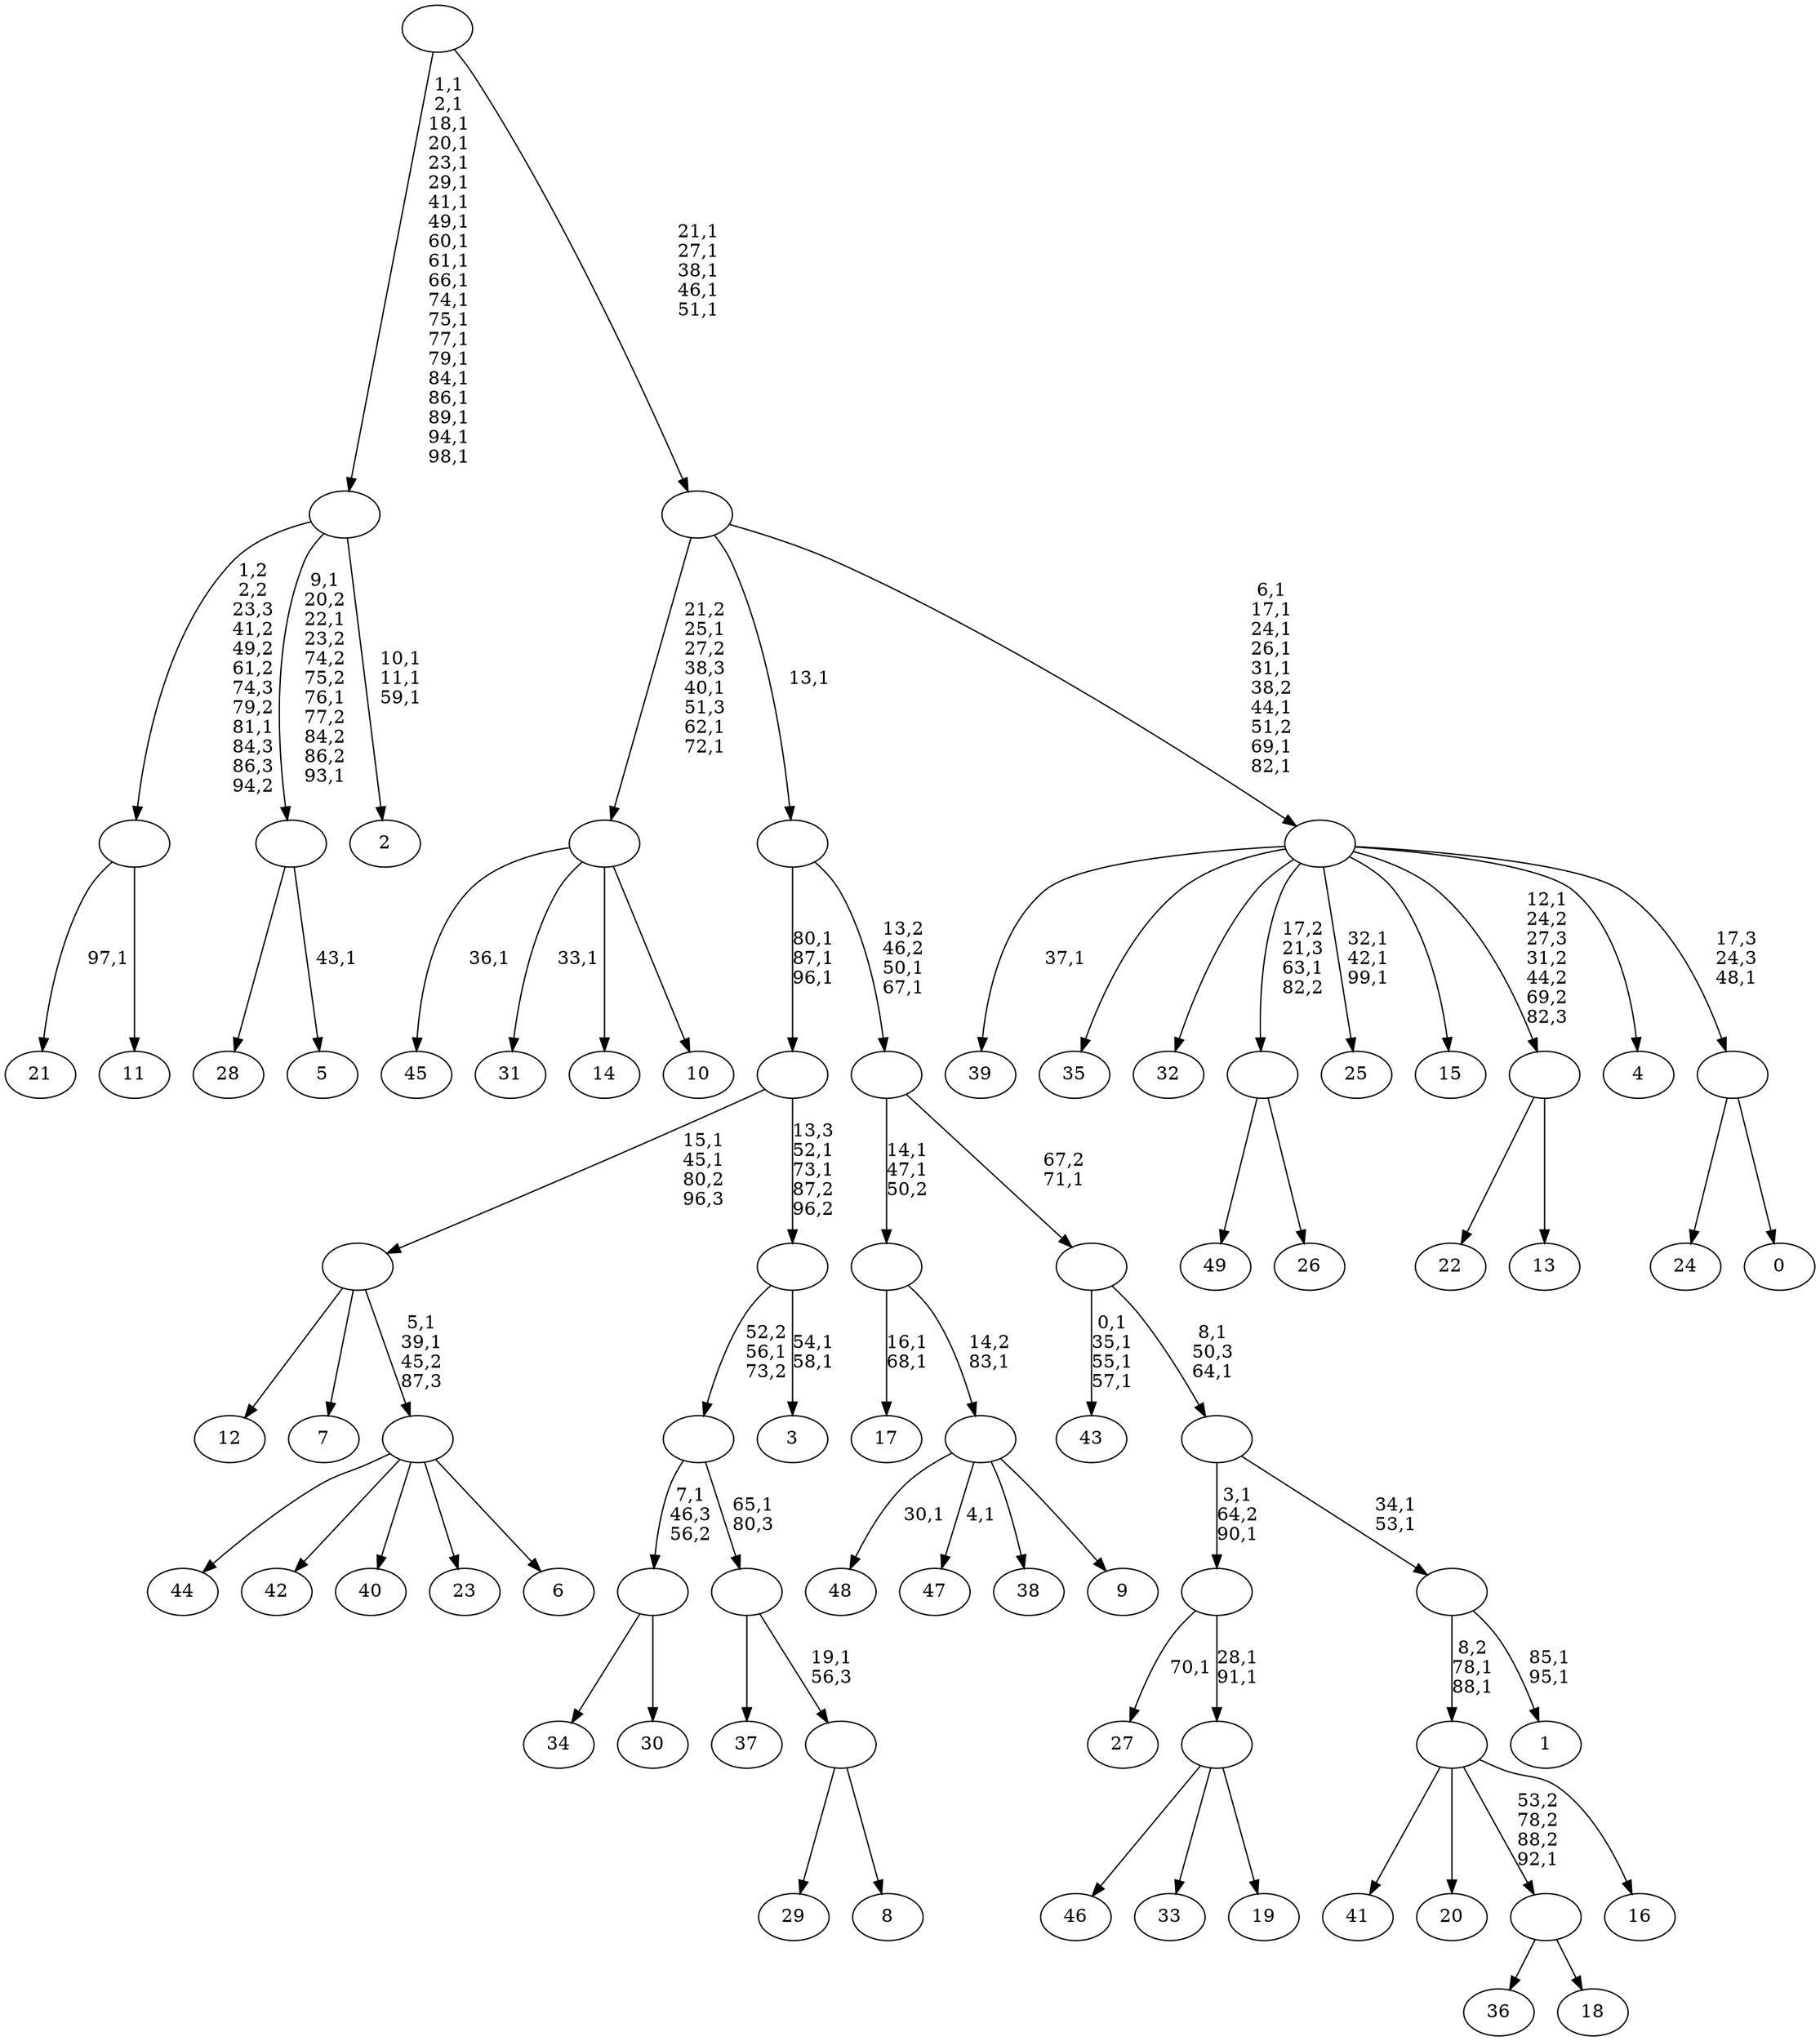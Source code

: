 digraph T {
	150 [label="49"]
	149 [label="48"]
	147 [label="47"]
	145 [label="46"]
	144 [label="45"]
	142 [label="44"]
	141 [label="43"]
	136 [label="42"]
	135 [label="41"]
	134 [label="40"]
	133 [label="39"]
	131 [label="38"]
	130 [label="37"]
	129 [label="36"]
	128 [label="35"]
	127 [label="34"]
	126 [label="33"]
	125 [label="32"]
	124 [label="31"]
	122 [label="30"]
	121 [label=""]
	120 [label="29"]
	119 [label="28"]
	118 [label="27"]
	116 [label="26"]
	115 [label=""]
	114 [label="25"]
	110 [label="24"]
	109 [label="23"]
	108 [label="22"]
	107 [label="21"]
	105 [label="20"]
	104 [label="19"]
	103 [label=""]
	101 [label=""]
	99 [label="18"]
	98 [label=""]
	97 [label="17"]
	94 [label="16"]
	93 [label=""]
	91 [label="15"]
	90 [label="14"]
	89 [label="13"]
	88 [label=""]
	87 [label="12"]
	86 [label="11"]
	85 [label=""]
	84 [label="10"]
	83 [label=""]
	79 [label="9"]
	78 [label=""]
	77 [label=""]
	75 [label="8"]
	74 [label=""]
	73 [label=""]
	72 [label=""]
	71 [label="7"]
	70 [label="6"]
	69 [label=""]
	67 [label=""]
	65 [label="5"]
	63 [label=""]
	59 [label="4"]
	58 [label="3"]
	55 [label=""]
	53 [label=""]
	50 [label="2"]
	46 [label=""]
	26 [label="1"]
	23 [label=""]
	21 [label=""]
	19 [label=""]
	18 [label=""]
	16 [label=""]
	15 [label="0"]
	14 [label=""]
	13 [label=""]
	5 [label=""]
	0 [label=""]
	121 -> 127 [label=""]
	121 -> 122 [label=""]
	115 -> 150 [label=""]
	115 -> 116 [label=""]
	103 -> 145 [label=""]
	103 -> 126 [label=""]
	103 -> 104 [label=""]
	101 -> 103 [label="28,1\n91,1"]
	101 -> 118 [label="70,1"]
	98 -> 129 [label=""]
	98 -> 99 [label=""]
	93 -> 135 [label=""]
	93 -> 105 [label=""]
	93 -> 98 [label="53,2\n78,2\n88,2\n92,1"]
	93 -> 94 [label=""]
	88 -> 108 [label=""]
	88 -> 89 [label=""]
	85 -> 107 [label="97,1"]
	85 -> 86 [label=""]
	83 -> 124 [label="33,1"]
	83 -> 144 [label="36,1"]
	83 -> 90 [label=""]
	83 -> 84 [label=""]
	78 -> 147 [label="4,1"]
	78 -> 149 [label="30,1"]
	78 -> 131 [label=""]
	78 -> 79 [label=""]
	77 -> 97 [label="16,1\n68,1"]
	77 -> 78 [label="14,2\n83,1"]
	74 -> 120 [label=""]
	74 -> 75 [label=""]
	73 -> 130 [label=""]
	73 -> 74 [label="19,1\n56,3"]
	72 -> 121 [label="7,1\n46,3\n56,2"]
	72 -> 73 [label="65,1\n80,3"]
	69 -> 142 [label=""]
	69 -> 136 [label=""]
	69 -> 134 [label=""]
	69 -> 109 [label=""]
	69 -> 70 [label=""]
	67 -> 69 [label="5,1\n39,1\n45,2\n87,3"]
	67 -> 87 [label=""]
	67 -> 71 [label=""]
	63 -> 65 [label="43,1"]
	63 -> 119 [label=""]
	55 -> 58 [label="54,1\n58,1"]
	55 -> 72 [label="52,2\n56,1\n73,2"]
	53 -> 55 [label="13,3\n52,1\n73,1\n87,2\n96,2"]
	53 -> 67 [label="15,1\n45,1\n80,2\n96,3"]
	46 -> 50 [label="10,1\n11,1\n59,1"]
	46 -> 63 [label="9,1\n20,2\n22,1\n23,2\n74,2\n75,2\n76,1\n77,2\n84,2\n86,2\n93,1"]
	46 -> 85 [label="1,2\n2,2\n23,3\n41,2\n49,2\n61,2\n74,3\n79,2\n81,1\n84,3\n86,3\n94,2"]
	23 -> 26 [label="85,1\n95,1"]
	23 -> 93 [label="8,2\n78,1\n88,1"]
	21 -> 23 [label="34,1\n53,1"]
	21 -> 101 [label="3,1\n64,2\n90,1"]
	19 -> 21 [label="8,1\n50,3\n64,1"]
	19 -> 141 [label="0,1\n35,1\n55,1\n57,1"]
	18 -> 77 [label="14,1\n47,1\n50,2"]
	18 -> 19 [label="67,2\n71,1"]
	16 -> 18 [label="13,2\n46,2\n50,1\n67,1"]
	16 -> 53 [label="80,1\n87,1\n96,1"]
	14 -> 110 [label=""]
	14 -> 15 [label=""]
	13 -> 114 [label="32,1\n42,1\n99,1"]
	13 -> 133 [label="37,1"]
	13 -> 128 [label=""]
	13 -> 125 [label=""]
	13 -> 115 [label="17,2\n21,3\n63,1\n82,2"]
	13 -> 91 [label=""]
	13 -> 88 [label="12,1\n24,2\n27,3\n31,2\n44,2\n69,2\n82,3"]
	13 -> 59 [label=""]
	13 -> 14 [label="17,3\n24,3\n48,1"]
	5 -> 13 [label="6,1\n17,1\n24,1\n26,1\n31,1\n38,2\n44,1\n51,2\n69,1\n82,1"]
	5 -> 83 [label="21,2\n25,1\n27,2\n38,3\n40,1\n51,3\n62,1\n72,1"]
	5 -> 16 [label="13,1"]
	0 -> 5 [label="21,1\n27,1\n38,1\n46,1\n51,1"]
	0 -> 46 [label="1,1\n2,1\n18,1\n20,1\n23,1\n29,1\n41,1\n49,1\n60,1\n61,1\n66,1\n74,1\n75,1\n77,1\n79,1\n84,1\n86,1\n89,1\n94,1\n98,1"]
}
